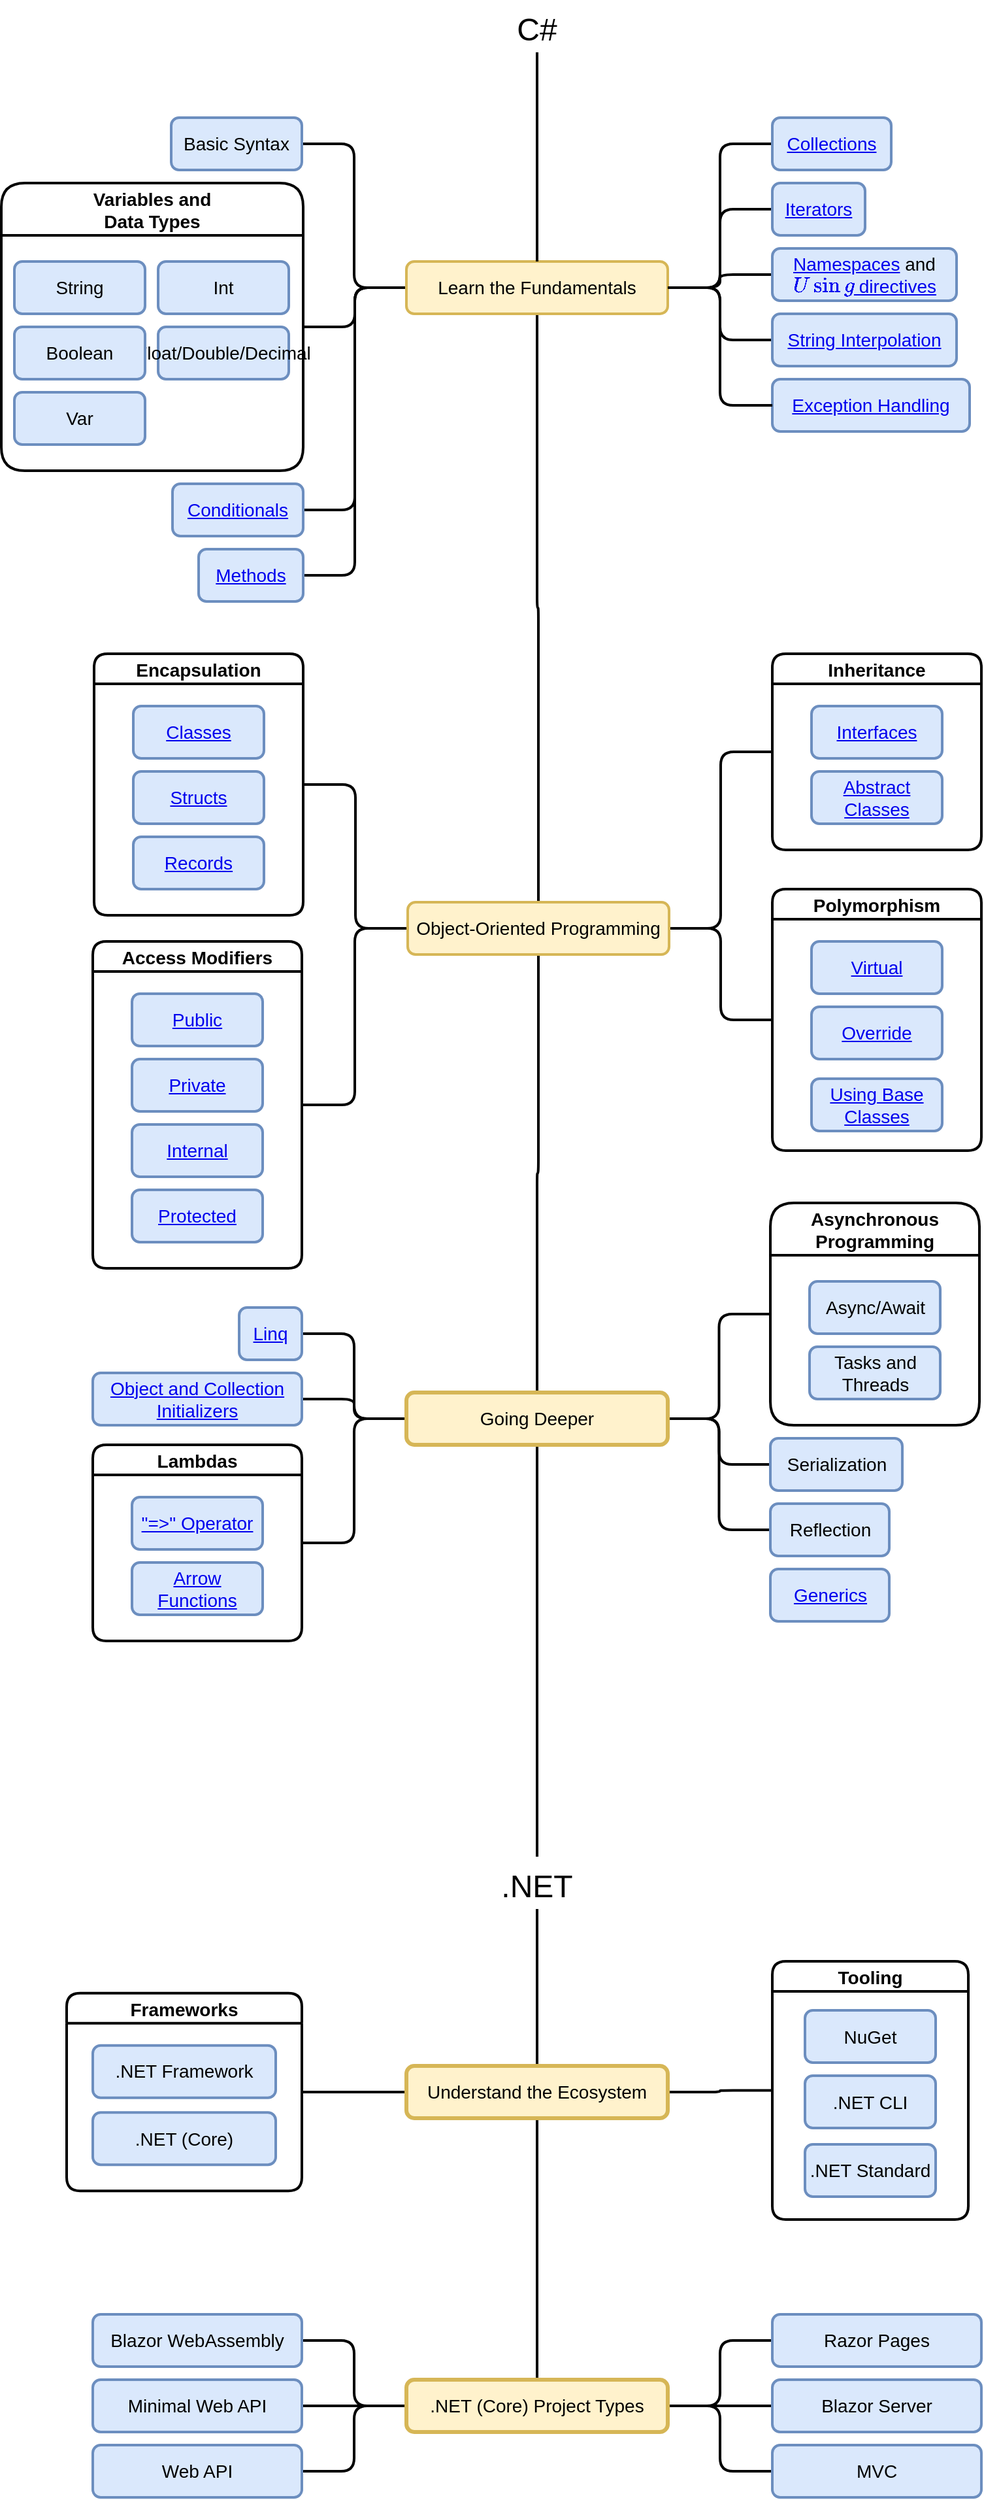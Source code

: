 <mxfile version="15.7.3" type="github">
  <diagram id="Bi8yQc8i4gSCwa7ISA3M" name="Page-1">
    <mxGraphModel dx="1038" dy="575" grid="1" gridSize="10" guides="1" tooltips="1" connect="1" arrows="0" fold="1" page="1" pageScale="1" pageWidth="850" pageHeight="1100" math="0" shadow="0">
      <root>
        <mxCell id="0" />
        <mxCell id="1" parent="0" />
        <mxCell id="HOgNb5vJPWKjZWPz9B7e-17" style="edgeStyle=orthogonalEdgeStyle;rounded=1;orthogonalLoop=1;jettySize=auto;html=1;exitX=0;exitY=0.5;exitDx=0;exitDy=0;entryX=1;entryY=0.5;entryDx=0;entryDy=0;fontSize=14;endArrow=none;endFill=0;strokeWidth=2;" parent="1" source="HOgNb5vJPWKjZWPz9B7e-1" target="HOgNb5vJPWKjZWPz9B7e-3" edge="1">
          <mxGeometry relative="1" as="geometry">
            <mxPoint x="311" y="150" as="sourcePoint" />
          </mxGeometry>
        </mxCell>
        <mxCell id="HOgNb5vJPWKjZWPz9B7e-18" style="edgeStyle=orthogonalEdgeStyle;rounded=1;orthogonalLoop=1;jettySize=auto;html=1;exitX=0;exitY=0.5;exitDx=0;exitDy=0;entryX=1;entryY=0.5;entryDx=0;entryDy=0;fontSize=14;endArrow=none;endFill=0;strokeWidth=2;" parent="1" source="HOgNb5vJPWKjZWPz9B7e-1" target="lwvj8f8YE6O9QnCj63W--13" edge="1">
          <mxGeometry relative="1" as="geometry">
            <mxPoint x="311" y="150" as="sourcePoint" />
            <mxPoint x="240" y="150" as="targetPoint" />
          </mxGeometry>
        </mxCell>
        <mxCell id="HOgNb5vJPWKjZWPz9B7e-20" style="edgeStyle=orthogonalEdgeStyle;rounded=1;orthogonalLoop=1;jettySize=auto;html=1;exitX=0;exitY=0.5;exitDx=0;exitDy=0;entryX=1;entryY=0.5;entryDx=0;entryDy=0;fontSize=14;endArrow=none;endFill=0;strokeWidth=2;" parent="1" source="HOgNb5vJPWKjZWPz9B7e-1" target="HOgNb5vJPWKjZWPz9B7e-5" edge="1">
          <mxGeometry relative="1" as="geometry">
            <mxPoint x="311" y="150" as="sourcePoint" />
          </mxGeometry>
        </mxCell>
        <mxCell id="HOgNb5vJPWKjZWPz9B7e-21" style="edgeStyle=orthogonalEdgeStyle;rounded=1;orthogonalLoop=1;jettySize=auto;html=1;exitX=0;exitY=0.5;exitDx=0;exitDy=0;entryX=1;entryY=0.5;entryDx=0;entryDy=0;fontSize=14;endArrow=none;endFill=0;strokeWidth=2;" parent="1" source="HOgNb5vJPWKjZWPz9B7e-1" target="HOgNb5vJPWKjZWPz9B7e-6" edge="1">
          <mxGeometry relative="1" as="geometry">
            <mxPoint x="311" y="150" as="sourcePoint" />
          </mxGeometry>
        </mxCell>
        <mxCell id="HOgNb5vJPWKjZWPz9B7e-22" style="edgeStyle=orthogonalEdgeStyle;rounded=1;orthogonalLoop=1;jettySize=auto;html=1;exitX=1;exitY=0.5;exitDx=0;exitDy=0;entryX=0;entryY=0.5;entryDx=0;entryDy=0;fontSize=14;endArrow=none;endFill=0;strokeWidth=2;" parent="1" source="HOgNb5vJPWKjZWPz9B7e-1" target="HOgNb5vJPWKjZWPz9B7e-8" edge="1">
          <mxGeometry relative="1" as="geometry" />
        </mxCell>
        <mxCell id="HOgNb5vJPWKjZWPz9B7e-24" style="edgeStyle=orthogonalEdgeStyle;rounded=1;orthogonalLoop=1;jettySize=auto;html=1;exitX=1;exitY=0.5;exitDx=0;exitDy=0;entryX=0;entryY=0.5;entryDx=0;entryDy=0;fontSize=14;endArrow=none;endFill=0;strokeWidth=2;" parent="1" source="HOgNb5vJPWKjZWPz9B7e-1" target="HOgNb5vJPWKjZWPz9B7e-7" edge="1">
          <mxGeometry relative="1" as="geometry" />
        </mxCell>
        <mxCell id="HOgNb5vJPWKjZWPz9B7e-25" style="edgeStyle=orthogonalEdgeStyle;rounded=1;orthogonalLoop=1;jettySize=auto;html=1;exitX=1;exitY=0.5;exitDx=0;exitDy=0;entryX=0;entryY=0.5;entryDx=0;entryDy=0;fontSize=14;endArrow=none;endFill=0;strokeWidth=2;" parent="1" source="HOgNb5vJPWKjZWPz9B7e-1" target="HOgNb5vJPWKjZWPz9B7e-10" edge="1">
          <mxGeometry relative="1" as="geometry" />
        </mxCell>
        <mxCell id="HOgNb5vJPWKjZWPz9B7e-28" style="edgeStyle=orthogonalEdgeStyle;rounded=1;orthogonalLoop=1;jettySize=auto;html=1;exitX=0.5;exitY=1;exitDx=0;exitDy=0;fontSize=14;endArrow=none;endFill=0;strokeWidth=2;" parent="1" source="HOgNb5vJPWKjZWPz9B7e-1" target="HOgNb5vJPWKjZWPz9B7e-27" edge="1">
          <mxGeometry relative="1" as="geometry" />
        </mxCell>
        <mxCell id="lwvj8f8YE6O9QnCj63W--19" style="edgeStyle=orthogonalEdgeStyle;rounded=1;orthogonalLoop=1;jettySize=auto;html=1;exitX=1;exitY=0.5;exitDx=0;exitDy=0;entryX=0;entryY=0.5;entryDx=0;entryDy=0;endArrow=none;endFill=0;strokeWidth=2;" edge="1" parent="1" source="HOgNb5vJPWKjZWPz9B7e-1" target="HOgNb5vJPWKjZWPz9B7e-9">
          <mxGeometry relative="1" as="geometry" />
        </mxCell>
        <mxCell id="HOgNb5vJPWKjZWPz9B7e-1" value="&lt;font style=&quot;font-size: 14px;&quot;&gt;Learn the Fundamentals&lt;/font&gt;" style="rounded=1;whiteSpace=wrap;html=1;fillColor=#fff2cc;strokeColor=#d6b656;strokeWidth=2;fontSize=14;" parent="1" vertex="1">
          <mxGeometry x="320" y="240" width="200" height="40" as="geometry" />
        </mxCell>
        <mxCell id="HOgNb5vJPWKjZWPz9B7e-19" style="edgeStyle=orthogonalEdgeStyle;rounded=1;orthogonalLoop=1;jettySize=auto;html=1;exitX=0.5;exitY=1;exitDx=0;exitDy=0;entryX=0.5;entryY=0;entryDx=0;entryDy=0;fontSize=14;endArrow=none;endFill=0;strokeWidth=2;" parent="1" source="HOgNb5vJPWKjZWPz9B7e-2" target="HOgNb5vJPWKjZWPz9B7e-1" edge="1">
          <mxGeometry relative="1" as="geometry" />
        </mxCell>
        <mxCell id="HOgNb5vJPWKjZWPz9B7e-2" value="&lt;div style=&quot;font-size: 24px;&quot;&gt;&lt;font style=&quot;font-size: 24px;&quot;&gt;C#&lt;/font&gt;&lt;/div&gt;" style="text;html=1;strokeColor=none;fillColor=none;align=center;verticalAlign=bottom;whiteSpace=wrap;rounded=0;fontSize=24;" parent="1" vertex="1">
          <mxGeometry x="390" y="40" width="60" height="40" as="geometry" />
        </mxCell>
        <mxCell id="HOgNb5vJPWKjZWPz9B7e-3" value="&lt;div style=&quot;font-size: 14px;&quot;&gt;Basic Syntax&lt;/div&gt;" style="rounded=1;whiteSpace=wrap;html=1;fillColor=#dae8fc;strokeColor=#6c8ebf;strokeWidth=2;fontSize=14;" parent="1" vertex="1">
          <mxGeometry x="140" y="130" width="100" height="40" as="geometry" />
        </mxCell>
        <mxCell id="HOgNb5vJPWKjZWPz9B7e-5" value="&lt;div style=&quot;font-size: 14px&quot;&gt;&lt;a href=&quot;https://docs.microsoft.com/en-us/dotnet/csharp/language-reference/statements/selection-statements&quot;&gt;Conditionals&lt;/a&gt;&lt;/div&gt;" style="rounded=1;whiteSpace=wrap;html=1;fillColor=#dae8fc;strokeColor=#6c8ebf;strokeWidth=2;fontSize=14;" parent="1" vertex="1">
          <mxGeometry x="141" y="410" width="100" height="40" as="geometry" />
        </mxCell>
        <mxCell id="HOgNb5vJPWKjZWPz9B7e-6" value="&lt;a href=&quot;https://docs.microsoft.com/en-us/dotnet/csharp/methods&quot;&gt;Methods&lt;/a&gt;" style="rounded=1;whiteSpace=wrap;html=1;fillColor=#dae8fc;strokeColor=#6c8ebf;strokeWidth=2;fontSize=14;" parent="1" vertex="1">
          <mxGeometry x="161" y="460" width="80" height="40" as="geometry" />
        </mxCell>
        <mxCell id="HOgNb5vJPWKjZWPz9B7e-7" value="&lt;a href=&quot;https://docs.microsoft.com/en-us/dotnet/csharp/fundamentals/types/namespaces&quot;&gt;Namespaces&lt;/a&gt; and &lt;a href=&quot;https://docs.microsoft.com/en-us/dotnet/csharp/language-reference/keywords/using-directive&quot;&gt;`Using` directives&lt;/a&gt;" style="rounded=1;whiteSpace=wrap;html=1;fillColor=#dae8fc;strokeColor=#6c8ebf;strokeWidth=2;fontSize=14;" parent="1" vertex="1">
          <mxGeometry x="600" y="230" width="141" height="40" as="geometry" />
        </mxCell>
        <mxCell id="HOgNb5vJPWKjZWPz9B7e-8" value="&lt;div style=&quot;font-size: 14px&quot;&gt;&lt;a href=&quot;https://docs.microsoft.com/en-us/dotnet/csharp/programming-guide/concepts/collections&quot;&gt;Collections&lt;/a&gt;&lt;/div&gt;" style="rounded=1;whiteSpace=wrap;html=1;fillColor=#dae8fc;strokeColor=#6c8ebf;strokeWidth=2;fontSize=14;" parent="1" vertex="1">
          <mxGeometry x="600" y="130" width="91" height="40" as="geometry" />
        </mxCell>
        <mxCell id="HOgNb5vJPWKjZWPz9B7e-9" value="&lt;div style=&quot;font-size: 14px&quot;&gt;&lt;a href=&quot;https://docs.microsoft.com/en-us/dotnet/csharp/programming-guide/concepts/iterators&quot;&gt;Iterators&lt;/a&gt;&lt;/div&gt;" style="rounded=1;whiteSpace=wrap;html=1;fillColor=#dae8fc;strokeColor=#6c8ebf;strokeWidth=2;fontSize=14;" parent="1" vertex="1">
          <mxGeometry x="600" y="180" width="71" height="40" as="geometry" />
        </mxCell>
        <mxCell id="HOgNb5vJPWKjZWPz9B7e-10" value="&lt;div style=&quot;font-size: 14px&quot;&gt;&lt;a href=&quot;https://docs.microsoft.com/en-us/dotnet/csharp/language-reference/tokens/interpolated&quot;&gt;String Interpolation&lt;br style=&quot;font-size: 14px&quot;&gt;&lt;/a&gt;&lt;/div&gt;" style="rounded=1;whiteSpace=wrap;html=1;fillColor=#dae8fc;strokeColor=#6c8ebf;strokeWidth=2;fontSize=14;" parent="1" vertex="1">
          <mxGeometry x="600" y="280" width="141" height="40" as="geometry" />
        </mxCell>
        <mxCell id="HOgNb5vJPWKjZWPz9B7e-11" value="&lt;div style=&quot;font-size: 14px&quot;&gt;&lt;a href=&quot;https://docs.microsoft.com/en-us/dotnet/csharp/fundamentals/exceptions/exception-handling&quot;&gt;Exception Handling&lt;/a&gt;&lt;br style=&quot;font-size: 14px&quot;&gt;&lt;/div&gt;" style="rounded=1;whiteSpace=wrap;html=1;fillColor=#dae8fc;strokeColor=#6c8ebf;strokeWidth=2;fontSize=14;" parent="1" vertex="1">
          <mxGeometry x="600" y="330" width="151" height="40" as="geometry" />
        </mxCell>
        <mxCell id="HOgNb5vJPWKjZWPz9B7e-26" style="edgeStyle=orthogonalEdgeStyle;rounded=1;orthogonalLoop=1;jettySize=auto;html=1;exitX=1;exitY=0.5;exitDx=0;exitDy=0;entryX=0;entryY=0.5;entryDx=0;entryDy=0;fontSize=14;endArrow=none;endFill=0;strokeWidth=2;" parent="1" source="HOgNb5vJPWKjZWPz9B7e-1" target="HOgNb5vJPWKjZWPz9B7e-11" edge="1">
          <mxGeometry relative="1" as="geometry">
            <mxPoint x="530" y="160" as="sourcePoint" />
            <mxPoint x="609" y="260" as="targetPoint" />
          </mxGeometry>
        </mxCell>
        <mxCell id="HOgNb5vJPWKjZWPz9B7e-46" style="edgeStyle=orthogonalEdgeStyle;rounded=1;orthogonalLoop=1;jettySize=auto;html=1;exitX=0;exitY=0.5;exitDx=0;exitDy=0;fontSize=14;endArrow=none;endFill=0;strokeWidth=2;" parent="1" source="HOgNb5vJPWKjZWPz9B7e-27" target="HOgNb5vJPWKjZWPz9B7e-31" edge="1">
          <mxGeometry relative="1" as="geometry" />
        </mxCell>
        <mxCell id="HOgNb5vJPWKjZWPz9B7e-49" style="edgeStyle=orthogonalEdgeStyle;rounded=1;orthogonalLoop=1;jettySize=auto;html=1;exitX=1;exitY=0.5;exitDx=0;exitDy=0;entryX=0;entryY=0.5;entryDx=0;entryDy=0;fontSize=14;endArrow=none;endFill=0;strokeWidth=2;" parent="1" source="HOgNb5vJPWKjZWPz9B7e-27" target="HOgNb5vJPWKjZWPz9B7e-41" edge="1">
          <mxGeometry relative="1" as="geometry" />
        </mxCell>
        <mxCell id="HOgNb5vJPWKjZWPz9B7e-50" style="edgeStyle=orthogonalEdgeStyle;rounded=1;orthogonalLoop=1;jettySize=auto;html=1;exitX=1;exitY=0.5;exitDx=0;exitDy=0;entryX=0;entryY=0.5;entryDx=0;entryDy=0;fontSize=14;endArrow=none;endFill=0;strokeWidth=2;" parent="1" source="HOgNb5vJPWKjZWPz9B7e-27" target="HOgNb5vJPWKjZWPz9B7e-36" edge="1">
          <mxGeometry relative="1" as="geometry" />
        </mxCell>
        <mxCell id="TVtdVuU6rrKW41aySdb2-4" style="edgeStyle=orthogonalEdgeStyle;rounded=1;orthogonalLoop=1;jettySize=auto;html=1;exitX=0.5;exitY=1;exitDx=0;exitDy=0;fontSize=24;endArrow=none;endFill=0;strokeWidth=2;" parent="1" source="HOgNb5vJPWKjZWPz9B7e-27" target="TVtdVuU6rrKW41aySdb2-2" edge="1">
          <mxGeometry relative="1" as="geometry" />
        </mxCell>
        <mxCell id="lwvj8f8YE6O9QnCj63W--8" style="edgeStyle=orthogonalEdgeStyle;rounded=1;orthogonalLoop=1;jettySize=auto;html=1;exitX=0;exitY=0.5;exitDx=0;exitDy=0;endArrow=none;endFill=0;strokeWidth=2;" edge="1" parent="1" source="HOgNb5vJPWKjZWPz9B7e-27" target="lwvj8f8YE6O9QnCj63W--2">
          <mxGeometry relative="1" as="geometry" />
        </mxCell>
        <mxCell id="HOgNb5vJPWKjZWPz9B7e-27" value="&lt;div style=&quot;font-size: 14px&quot;&gt;&lt;font style=&quot;font-size: 14px&quot;&gt;Object-Oriented Programming&lt;/font&gt;&lt;/div&gt;" style="rounded=1;whiteSpace=wrap;html=1;fillColor=#fff2cc;strokeColor=#d6b656;strokeWidth=2;" parent="1" vertex="1">
          <mxGeometry x="321" y="730" width="200" height="40" as="geometry" />
        </mxCell>
        <UserObject label="Encapsulation" link="https://docs.microsoft.com/en-us/dotnet/csharp/fundamentals/object-oriented/" id="HOgNb5vJPWKjZWPz9B7e-31">
          <mxCell style="swimlane;rounded=1;fontSize=14;strokeWidth=2;" parent="1" vertex="1">
            <mxGeometry x="81" y="540" width="160" height="200" as="geometry" />
          </mxCell>
        </UserObject>
        <mxCell id="HOgNb5vJPWKjZWPz9B7e-30" value="&lt;a href=&quot;https://docs.microsoft.com/en-us/dotnet/csharp/fundamentals/types/classes&quot;&gt;Classes&lt;/a&gt;" style="rounded=1;whiteSpace=wrap;html=1;fillColor=#dae8fc;strokeColor=#6c8ebf;strokeWidth=2;fontSize=14;" parent="HOgNb5vJPWKjZWPz9B7e-31" vertex="1">
          <mxGeometry x="30" y="40" width="100" height="40" as="geometry" />
        </mxCell>
        <mxCell id="HOgNb5vJPWKjZWPz9B7e-34" value="&lt;a href=&quot;https://docs.microsoft.com/en-us/dotnet/csharp/language-reference/builtin-types/struct&quot;&gt;Structs&lt;/a&gt;" style="rounded=1;whiteSpace=wrap;html=1;fillColor=#dae8fc;strokeColor=#6c8ebf;strokeWidth=2;fontSize=14;" parent="HOgNb5vJPWKjZWPz9B7e-31" vertex="1">
          <mxGeometry x="30" y="90" width="100" height="40" as="geometry" />
        </mxCell>
        <mxCell id="HOgNb5vJPWKjZWPz9B7e-35" value="&lt;a href=&quot;https://docs.microsoft.com/en-us/dotnet/csharp/fundamentals/types/records&quot;&gt;Records&lt;/a&gt;" style="rounded=1;whiteSpace=wrap;html=1;fillColor=#dae8fc;strokeColor=#6c8ebf;strokeWidth=2;fontSize=14;" parent="HOgNb5vJPWKjZWPz9B7e-31" vertex="1">
          <mxGeometry x="30" y="140" width="100" height="40" as="geometry" />
        </mxCell>
        <mxCell id="HOgNb5vJPWKjZWPz9B7e-36" value="Inheritance" style="swimlane;rounded=1;fontSize=14;strokeWidth=2;" parent="1" vertex="1">
          <mxGeometry x="600" y="540" width="160" height="150" as="geometry" />
        </mxCell>
        <mxCell id="HOgNb5vJPWKjZWPz9B7e-37" value="&lt;a href=&quot;https://docs.microsoft.com/en-us/dotnet/csharp/fundamentals/types/interfaces&quot;&gt;Interfaces&lt;/a&gt;" style="rounded=1;whiteSpace=wrap;html=1;fillColor=#dae8fc;strokeColor=#6c8ebf;strokeWidth=2;fontSize=14;" parent="HOgNb5vJPWKjZWPz9B7e-36" vertex="1">
          <mxGeometry x="30" y="40" width="100" height="40" as="geometry" />
        </mxCell>
        <mxCell id="HOgNb5vJPWKjZWPz9B7e-38" value="&lt;a href=&quot;https://docs.microsoft.com/en-us/dotnet/csharp/language-reference/keywords/abstract&quot;&gt;Abstract Classes&lt;/a&gt;" style="rounded=1;whiteSpace=wrap;html=1;fillColor=#dae8fc;strokeColor=#6c8ebf;strokeWidth=2;fontSize=14;" parent="HOgNb5vJPWKjZWPz9B7e-36" vertex="1">
          <mxGeometry x="30" y="90" width="100" height="40" as="geometry" />
        </mxCell>
        <mxCell id="HOgNb5vJPWKjZWPz9B7e-41" value="Polymorphism" style="swimlane;rounded=1;fontSize=14;strokeWidth=2;" parent="1" vertex="1">
          <mxGeometry x="600" y="720" width="160" height="200" as="geometry" />
        </mxCell>
        <mxCell id="HOgNb5vJPWKjZWPz9B7e-43" value="&lt;a href=&quot;https://docs.microsoft.com/en-us/dotnet/csharp/language-reference/keywords/virtual&quot;&gt;Virtual&lt;/a&gt;" style="rounded=1;whiteSpace=wrap;html=1;fillColor=#dae8fc;strokeColor=#6c8ebf;strokeWidth=2;fontSize=14;" parent="HOgNb5vJPWKjZWPz9B7e-41" vertex="1">
          <mxGeometry x="30" y="40" width="100" height="40" as="geometry" />
        </mxCell>
        <mxCell id="HOgNb5vJPWKjZWPz9B7e-44" value="&lt;a href=&quot;https://docs.microsoft.com/en-us/dotnet/csharp/language-reference/keywords/override&quot;&gt;Override&lt;/a&gt;" style="rounded=1;whiteSpace=wrap;html=1;fillColor=#dae8fc;strokeColor=#6c8ebf;strokeWidth=2;fontSize=14;" parent="HOgNb5vJPWKjZWPz9B7e-41" vertex="1">
          <mxGeometry x="30" y="90" width="100" height="40" as="geometry" />
        </mxCell>
        <mxCell id="HOgNb5vJPWKjZWPz9B7e-42" value="&lt;a href=&quot;https://docs.microsoft.com/en-us/dotnet/csharp/language-reference/keywords/base&quot;&gt;Using Base Classes&lt;/a&gt;" style="rounded=1;whiteSpace=wrap;html=1;fillColor=#dae8fc;strokeColor=#6c8ebf;strokeWidth=2;fontSize=14;" parent="HOgNb5vJPWKjZWPz9B7e-41" vertex="1">
          <mxGeometry x="30" y="145" width="100" height="40" as="geometry" />
        </mxCell>
        <mxCell id="TVtdVuU6rrKW41aySdb2-6" style="edgeStyle=orthogonalEdgeStyle;rounded=1;orthogonalLoop=1;jettySize=auto;html=1;exitX=0;exitY=0.5;exitDx=0;exitDy=0;fontSize=24;endArrow=none;endFill=0;strokeWidth=2;" parent="1" source="TVtdVuU6rrKW41aySdb2-2" target="TVtdVuU6rrKW41aySdb2-3" edge="1">
          <mxGeometry relative="1" as="geometry">
            <Array as="points">
              <mxPoint x="280" y="1125" />
              <mxPoint x="280" y="1060" />
            </Array>
          </mxGeometry>
        </mxCell>
        <mxCell id="TVtdVuU6rrKW41aySdb2-7" style="edgeStyle=orthogonalEdgeStyle;rounded=1;orthogonalLoop=1;jettySize=auto;html=1;exitX=0;exitY=0.5;exitDx=0;exitDy=0;entryX=1;entryY=0.5;entryDx=0;entryDy=0;fontSize=24;endArrow=none;endFill=0;strokeWidth=2;" parent="1" source="TVtdVuU6rrKW41aySdb2-2" target="TVtdVuU6rrKW41aySdb2-5" edge="1">
          <mxGeometry relative="1" as="geometry" />
        </mxCell>
        <mxCell id="TVtdVuU6rrKW41aySdb2-20" style="edgeStyle=orthogonalEdgeStyle;rounded=1;orthogonalLoop=1;jettySize=auto;html=1;exitX=0;exitY=0.5;exitDx=0;exitDy=0;entryX=1;entryY=0.5;entryDx=0;entryDy=0;fontSize=24;endArrow=none;endFill=0;strokeWidth=2;" parent="1" source="TVtdVuU6rrKW41aySdb2-2" target="TVtdVuU6rrKW41aySdb2-12" edge="1">
          <mxGeometry relative="1" as="geometry" />
        </mxCell>
        <mxCell id="TVtdVuU6rrKW41aySdb2-23" style="edgeStyle=orthogonalEdgeStyle;rounded=1;orthogonalLoop=1;jettySize=auto;html=1;exitX=1;exitY=0.5;exitDx=0;exitDy=0;entryX=0;entryY=0.5;entryDx=0;entryDy=0;fontSize=24;endArrow=none;endFill=0;strokeWidth=2;" parent="1" source="TVtdVuU6rrKW41aySdb2-2" target="TVtdVuU6rrKW41aySdb2-21" edge="1">
          <mxGeometry relative="1" as="geometry" />
        </mxCell>
        <mxCell id="TVtdVuU6rrKW41aySdb2-24" style="edgeStyle=orthogonalEdgeStyle;rounded=1;orthogonalLoop=1;jettySize=auto;html=1;exitX=1;exitY=0.5;exitDx=0;exitDy=0;entryX=0;entryY=0.5;entryDx=0;entryDy=0;fontSize=24;endArrow=none;endFill=0;strokeWidth=2;" parent="1" source="TVtdVuU6rrKW41aySdb2-2" target="TVtdVuU6rrKW41aySdb2-22" edge="1">
          <mxGeometry relative="1" as="geometry" />
        </mxCell>
        <mxCell id="TVtdVuU6rrKW41aySdb2-38" style="edgeStyle=orthogonalEdgeStyle;rounded=1;orthogonalLoop=1;jettySize=auto;html=1;exitX=0.5;exitY=1;exitDx=0;exitDy=0;entryX=0.5;entryY=0;entryDx=0;entryDy=0;fontSize=14;endArrow=none;endFill=0;strokeWidth=2;" parent="1" source="TVtdVuU6rrKW41aySdb2-2" target="TVtdVuU6rrKW41aySdb2-37" edge="1">
          <mxGeometry relative="1" as="geometry">
            <mxPoint x="421.5" y="1300.0" as="targetPoint" />
          </mxGeometry>
        </mxCell>
        <mxCell id="TVtdVuU6rrKW41aySdb2-39" style="edgeStyle=orthogonalEdgeStyle;rounded=1;orthogonalLoop=1;jettySize=auto;html=1;exitX=1;exitY=0.5;exitDx=0;exitDy=0;fontSize=14;endArrow=none;endFill=0;strokeWidth=2;entryX=0;entryY=0.5;entryDx=0;entryDy=0;" parent="1" source="TVtdVuU6rrKW41aySdb2-2" target="TVtdVuU6rrKW41aySdb2-16" edge="1">
          <mxGeometry relative="1" as="geometry" />
        </mxCell>
        <mxCell id="TVtdVuU6rrKW41aySdb2-2" value="&lt;font style=&quot;font-size: 14px&quot;&gt;Going Deeper&lt;/font&gt;" style="rounded=1;whiteSpace=wrap;html=1;fillColor=#fff2cc;strokeColor=#d6b656;strokeWidth=3;" parent="1" vertex="1">
          <mxGeometry x="320" y="1105" width="200" height="40" as="geometry" />
        </mxCell>
        <mxCell id="TVtdVuU6rrKW41aySdb2-3" value="&lt;a href=&quot;https://docs.microsoft.com/en-us/dotnet/csharp/linq/&quot;&gt;Linq&lt;/a&gt;" style="rounded=1;whiteSpace=wrap;html=1;fillColor=#dae8fc;strokeColor=#6c8ebf;strokeWidth=2;fontSize=14;" parent="1" vertex="1">
          <mxGeometry x="192" y="1040" width="48" height="40" as="geometry" />
        </mxCell>
        <mxCell id="TVtdVuU6rrKW41aySdb2-5" value="&lt;a href=&quot;https://docs.microsoft.com/en-us/dotnet/csharp/programming-guide/classes-and-structs/object-and-collection-initializers&quot;&gt;Object and Collection Initializers&lt;/a&gt;" style="rounded=1;whiteSpace=wrap;html=1;fillColor=#dae8fc;strokeColor=#6c8ebf;strokeWidth=2;fontSize=14;" parent="1" vertex="1">
          <mxGeometry x="80" y="1090" width="160" height="40" as="geometry" />
        </mxCell>
        <mxCell id="TVtdVuU6rrKW41aySdb2-12" value="Lambdas" style="swimlane;rounded=1;fontSize=14;strokeWidth=2;" parent="1" vertex="1">
          <mxGeometry x="80" y="1145" width="160" height="150" as="geometry" />
        </mxCell>
        <mxCell id="TVtdVuU6rrKW41aySdb2-13" value="&lt;a href=&quot;https://docs.microsoft.com/en-us/dotnet/csharp/language-reference/operators/lambda-expressions&quot;&gt;Arrow Functions&lt;/a&gt;" style="rounded=1;whiteSpace=wrap;html=1;fillColor=#dae8fc;strokeColor=#6c8ebf;strokeWidth=2;fontSize=14;" parent="TVtdVuU6rrKW41aySdb2-12" vertex="1">
          <mxGeometry x="30" y="90" width="100" height="40" as="geometry" />
        </mxCell>
        <mxCell id="TVtdVuU6rrKW41aySdb2-14" value="&lt;a href=&quot;https://docs.microsoft.com/en-us/dotnet/csharp/language-reference/operators/lambda-operator&quot;&gt;&quot;=&amp;gt;&quot; Operator&lt;/a&gt;" style="rounded=1;whiteSpace=wrap;html=1;fillColor=#dae8fc;strokeColor=#6c8ebf;strokeWidth=2;fontSize=14;" parent="TVtdVuU6rrKW41aySdb2-12" vertex="1">
          <mxGeometry x="30" y="40" width="100" height="40" as="geometry" />
        </mxCell>
        <UserObject label="Asynchronous &#xa;Programming" link="https://docs.microsoft.com/en-us/dotnet/csharp/programming-guide/concepts/async/" id="TVtdVuU6rrKW41aySdb2-16">
          <mxCell style="swimlane;rounded=1;fontSize=14;strokeWidth=2;startSize=40;" parent="1" vertex="1">
            <mxGeometry x="598.5" y="960" width="160" height="170" as="geometry" />
          </mxCell>
        </UserObject>
        <mxCell id="TVtdVuU6rrKW41aySdb2-17" value="Tasks and Threads" style="rounded=1;whiteSpace=wrap;html=1;fillColor=#dae8fc;strokeColor=#6c8ebf;strokeWidth=2;fontSize=14;" parent="TVtdVuU6rrKW41aySdb2-16" vertex="1">
          <mxGeometry x="30" y="110" width="100" height="40" as="geometry" />
        </mxCell>
        <mxCell id="TVtdVuU6rrKW41aySdb2-18" value="Async/Await" style="rounded=1;whiteSpace=wrap;html=1;fillColor=#dae8fc;strokeColor=#6c8ebf;strokeWidth=2;fontSize=14;" parent="TVtdVuU6rrKW41aySdb2-16" vertex="1">
          <mxGeometry x="30" y="60" width="100" height="40" as="geometry" />
        </mxCell>
        <mxCell id="TVtdVuU6rrKW41aySdb2-21" value="Serialization" style="rounded=1;whiteSpace=wrap;html=1;fillColor=#dae8fc;strokeColor=#6c8ebf;strokeWidth=2;fontSize=14;" parent="1" vertex="1">
          <mxGeometry x="598.5" y="1140" width="101" height="40" as="geometry" />
        </mxCell>
        <mxCell id="TVtdVuU6rrKW41aySdb2-22" value="Reflection" style="rounded=1;whiteSpace=wrap;html=1;fillColor=#dae8fc;strokeColor=#6c8ebf;strokeWidth=2;fontSize=14;" parent="1" vertex="1">
          <mxGeometry x="598.5" y="1190" width="91" height="40" as="geometry" />
        </mxCell>
        <mxCell id="TVtdVuU6rrKW41aySdb2-42" style="edgeStyle=orthogonalEdgeStyle;rounded=1;orthogonalLoop=1;jettySize=auto;html=1;exitX=0.5;exitY=1;exitDx=0;exitDy=0;entryX=0.5;entryY=0;entryDx=0;entryDy=0;fontSize=14;endArrow=none;endFill=0;strokeWidth=2;" parent="1" source="TVtdVuU6rrKW41aySdb2-37" target="TVtdVuU6rrKW41aySdb2-41" edge="1">
          <mxGeometry relative="1" as="geometry" />
        </mxCell>
        <mxCell id="TVtdVuU6rrKW41aySdb2-37" value="&lt;div&gt;.NET&lt;/div&gt;" style="text;html=1;strokeColor=none;fillColor=none;align=center;verticalAlign=bottom;whiteSpace=wrap;rounded=0;fontSize=24;" parent="1" vertex="1">
          <mxGeometry x="390" y="1460" width="60" height="40" as="geometry" />
        </mxCell>
        <mxCell id="TVtdVuU6rrKW41aySdb2-52" style="edgeStyle=orthogonalEdgeStyle;rounded=1;orthogonalLoop=1;jettySize=auto;html=1;exitX=0;exitY=0.5;exitDx=0;exitDy=0;entryX=1;entryY=0.5;entryDx=0;entryDy=0;fontSize=14;endArrow=none;endFill=0;strokeWidth=2;" parent="1" source="TVtdVuU6rrKW41aySdb2-41" target="TVtdVuU6rrKW41aySdb2-49" edge="1">
          <mxGeometry relative="1" as="geometry" />
        </mxCell>
        <mxCell id="TVtdVuU6rrKW41aySdb2-62" style="edgeStyle=orthogonalEdgeStyle;rounded=1;orthogonalLoop=1;jettySize=auto;html=1;exitX=1;exitY=0.5;exitDx=0;exitDy=0;fontSize=14;endArrow=none;endFill=0;strokeWidth=2;" parent="1" source="TVtdVuU6rrKW41aySdb2-41" target="TVtdVuU6rrKW41aySdb2-59" edge="1">
          <mxGeometry relative="1" as="geometry" />
        </mxCell>
        <mxCell id="TVtdVuU6rrKW41aySdb2-63" style="edgeStyle=orthogonalEdgeStyle;rounded=1;orthogonalLoop=1;jettySize=auto;html=1;exitX=0.5;exitY=1;exitDx=0;exitDy=0;fontSize=14;endArrow=none;endFill=0;strokeWidth=2;" parent="1" source="TVtdVuU6rrKW41aySdb2-41" target="TVtdVuU6rrKW41aySdb2-64" edge="1">
          <mxGeometry relative="1" as="geometry">
            <mxPoint x="420" y="1860" as="targetPoint" />
          </mxGeometry>
        </mxCell>
        <mxCell id="TVtdVuU6rrKW41aySdb2-41" value="Understand the Ecosystem" style="rounded=1;whiteSpace=wrap;html=1;fillColor=#fff2cc;strokeColor=#d6b656;strokeWidth=3;fontSize=14;" parent="1" vertex="1">
          <mxGeometry x="320" y="1620" width="200" height="40" as="geometry" />
        </mxCell>
        <mxCell id="TVtdVuU6rrKW41aySdb2-49" value="Frameworks" style="swimlane;rounded=1;fontSize=14;strokeWidth=2;" parent="1" vertex="1">
          <mxGeometry x="60" y="1564.38" width="180" height="151.25" as="geometry" />
        </mxCell>
        <mxCell id="TVtdVuU6rrKW41aySdb2-40" value=".NET Framework" style="rounded=1;whiteSpace=wrap;html=1;fillColor=#dae8fc;strokeColor=#6c8ebf;strokeWidth=2;fontSize=14;" parent="TVtdVuU6rrKW41aySdb2-49" vertex="1">
          <mxGeometry x="20" y="40" width="140" height="40" as="geometry" />
        </mxCell>
        <mxCell id="TVtdVuU6rrKW41aySdb2-44" value=".NET (Core)" style="rounded=1;whiteSpace=wrap;html=1;fillColor=#dae8fc;strokeColor=#6c8ebf;strokeWidth=2;fontSize=14;" parent="TVtdVuU6rrKW41aySdb2-49" vertex="1">
          <mxGeometry x="20" y="91.25" width="140" height="40" as="geometry" />
        </mxCell>
        <mxCell id="TVtdVuU6rrKW41aySdb2-59" value="Tooling" style="swimlane;rounded=1;fontSize=14;strokeWidth=2;" parent="1" vertex="1">
          <mxGeometry x="600" y="1540" width="150" height="197.5" as="geometry" />
        </mxCell>
        <mxCell id="TVtdVuU6rrKW41aySdb2-60" value="NuGet" style="rounded=1;whiteSpace=wrap;html=1;fillColor=#dae8fc;strokeColor=#6c8ebf;strokeWidth=2;fontSize=14;" parent="TVtdVuU6rrKW41aySdb2-59" vertex="1">
          <mxGeometry x="25" y="37.5" width="100" height="40" as="geometry" />
        </mxCell>
        <mxCell id="TVtdVuU6rrKW41aySdb2-61" value=".NET CLI" style="rounded=1;whiteSpace=wrap;html=1;fillColor=#dae8fc;strokeColor=#6c8ebf;strokeWidth=2;fontSize=14;" parent="TVtdVuU6rrKW41aySdb2-59" vertex="1">
          <mxGeometry x="25" y="87.5" width="100" height="40" as="geometry" />
        </mxCell>
        <mxCell id="TVtdVuU6rrKW41aySdb2-43" value=".NET Standard" style="rounded=1;whiteSpace=wrap;html=1;fillColor=#dae8fc;strokeColor=#6c8ebf;strokeWidth=2;fontSize=14;" parent="TVtdVuU6rrKW41aySdb2-59" vertex="1">
          <mxGeometry x="25" y="140" width="100" height="40" as="geometry" />
        </mxCell>
        <mxCell id="TVtdVuU6rrKW41aySdb2-74" style="edgeStyle=orthogonalEdgeStyle;rounded=1;orthogonalLoop=1;jettySize=auto;html=1;exitX=0;exitY=0.5;exitDx=0;exitDy=0;entryX=1;entryY=0.5;entryDx=0;entryDy=0;fontSize=14;endArrow=none;endFill=0;strokeWidth=2;" parent="1" source="TVtdVuU6rrKW41aySdb2-64" target="TVtdVuU6rrKW41aySdb2-65" edge="1">
          <mxGeometry relative="1" as="geometry" />
        </mxCell>
        <mxCell id="TVtdVuU6rrKW41aySdb2-75" style="edgeStyle=orthogonalEdgeStyle;rounded=1;orthogonalLoop=1;jettySize=auto;html=1;exitX=0;exitY=0.5;exitDx=0;exitDy=0;fontSize=14;endArrow=none;endFill=0;strokeWidth=2;" parent="1" source="TVtdVuU6rrKW41aySdb2-64" target="TVtdVuU6rrKW41aySdb2-69" edge="1">
          <mxGeometry relative="1" as="geometry" />
        </mxCell>
        <mxCell id="TVtdVuU6rrKW41aySdb2-76" style="edgeStyle=orthogonalEdgeStyle;rounded=1;orthogonalLoop=1;jettySize=auto;html=1;exitX=0;exitY=0.5;exitDx=0;exitDy=0;entryX=1;entryY=0.5;entryDx=0;entryDy=0;fontSize=14;endArrow=none;endFill=0;strokeWidth=2;" parent="1" source="TVtdVuU6rrKW41aySdb2-64" target="TVtdVuU6rrKW41aySdb2-70" edge="1">
          <mxGeometry relative="1" as="geometry" />
        </mxCell>
        <mxCell id="TVtdVuU6rrKW41aySdb2-77" style="edgeStyle=orthogonalEdgeStyle;rounded=1;orthogonalLoop=1;jettySize=auto;html=1;exitX=1;exitY=0.5;exitDx=0;exitDy=0;entryX=0;entryY=0.5;entryDx=0;entryDy=0;fontSize=14;endArrow=none;endFill=0;strokeWidth=2;" parent="1" source="TVtdVuU6rrKW41aySdb2-64" target="TVtdVuU6rrKW41aySdb2-71" edge="1">
          <mxGeometry relative="1" as="geometry" />
        </mxCell>
        <mxCell id="TVtdVuU6rrKW41aySdb2-78" style="edgeStyle=orthogonalEdgeStyle;rounded=1;orthogonalLoop=1;jettySize=auto;html=1;exitX=1;exitY=0.5;exitDx=0;exitDy=0;entryX=0;entryY=0.5;entryDx=0;entryDy=0;fontSize=14;endArrow=none;endFill=0;strokeWidth=2;" parent="1" source="TVtdVuU6rrKW41aySdb2-64" target="TVtdVuU6rrKW41aySdb2-72" edge="1">
          <mxGeometry relative="1" as="geometry" />
        </mxCell>
        <mxCell id="TVtdVuU6rrKW41aySdb2-79" style="edgeStyle=orthogonalEdgeStyle;rounded=1;orthogonalLoop=1;jettySize=auto;html=1;exitX=1;exitY=0.5;exitDx=0;exitDy=0;entryX=0;entryY=0.5;entryDx=0;entryDy=0;fontSize=14;endArrow=none;endFill=0;strokeWidth=2;" parent="1" source="TVtdVuU6rrKW41aySdb2-64" target="TVtdVuU6rrKW41aySdb2-73" edge="1">
          <mxGeometry relative="1" as="geometry" />
        </mxCell>
        <mxCell id="TVtdVuU6rrKW41aySdb2-64" value=".NET (Core) Project Types" style="rounded=1;whiteSpace=wrap;html=1;fillColor=#fff2cc;strokeColor=#d6b656;strokeWidth=3;fontSize=14;" parent="1" vertex="1">
          <mxGeometry x="320" y="1860" width="200" height="40" as="geometry" />
        </mxCell>
        <mxCell id="TVtdVuU6rrKW41aySdb2-65" value="Blazor WebAssembly" style="rounded=1;whiteSpace=wrap;html=1;fillColor=#dae8fc;strokeColor=#6c8ebf;strokeWidth=2;fontSize=14;" parent="1" vertex="1">
          <mxGeometry x="80" y="1810" width="160" height="40" as="geometry" />
        </mxCell>
        <mxCell id="TVtdVuU6rrKW41aySdb2-69" value="Minimal Web API" style="rounded=1;whiteSpace=wrap;html=1;fillColor=#dae8fc;strokeColor=#6c8ebf;strokeWidth=2;fontSize=14;verticalAlign=middle;" parent="1" vertex="1">
          <mxGeometry x="80" y="1860" width="160" height="40" as="geometry" />
        </mxCell>
        <mxCell id="TVtdVuU6rrKW41aySdb2-70" value="Web API" style="rounded=1;whiteSpace=wrap;html=1;fillColor=#dae8fc;strokeColor=#6c8ebf;strokeWidth=2;fontSize=14;verticalAlign=middle;" parent="1" vertex="1">
          <mxGeometry x="80" y="1910" width="160" height="40" as="geometry" />
        </mxCell>
        <mxCell id="TVtdVuU6rrKW41aySdb2-71" value="Razor Pages" style="rounded=1;whiteSpace=wrap;html=1;fillColor=#dae8fc;strokeColor=#6c8ebf;strokeWidth=2;fontSize=14;verticalAlign=middle;" parent="1" vertex="1">
          <mxGeometry x="600" y="1810" width="160" height="40" as="geometry" />
        </mxCell>
        <mxCell id="TVtdVuU6rrKW41aySdb2-72" value="Blazor Server" style="rounded=1;whiteSpace=wrap;html=1;fillColor=#dae8fc;strokeColor=#6c8ebf;strokeWidth=2;fontSize=14;verticalAlign=middle;" parent="1" vertex="1">
          <mxGeometry x="600" y="1860" width="160" height="40" as="geometry" />
        </mxCell>
        <mxCell id="TVtdVuU6rrKW41aySdb2-73" value="MVC" style="rounded=1;whiteSpace=wrap;html=1;fillColor=#dae8fc;strokeColor=#6c8ebf;strokeWidth=2;fontSize=14;verticalAlign=middle;" parent="1" vertex="1">
          <mxGeometry x="600" y="1910" width="160" height="40" as="geometry" />
        </mxCell>
        <mxCell id="quayTeWEfiAioYH7ORwF-3" value="&lt;a href=&quot;https://docs.microsoft.com/en-us/dotnet/csharp/fundamentals/types/generics&quot;&gt;Generics&lt;/a&gt;" style="rounded=1;whiteSpace=wrap;html=1;fillColor=#dae8fc;strokeColor=#6c8ebf;strokeWidth=2;fontSize=14;" parent="1" vertex="1">
          <mxGeometry x="598.5" y="1240" width="91" height="40" as="geometry" />
        </mxCell>
        <UserObject label="Access Modifiers" link="https://docs.microsoft.com/en-us/dotnet/csharp/programming-guide/classes-and-structs/access-modifiers" id="lwvj8f8YE6O9QnCj63W--2">
          <mxCell style="swimlane;rounded=1;fontSize=14;strokeWidth=2;" vertex="1" parent="1">
            <mxGeometry x="80" y="760" width="160" height="250" as="geometry" />
          </mxCell>
        </UserObject>
        <mxCell id="lwvj8f8YE6O9QnCj63W--3" value="&lt;a href=&quot;https://docs.microsoft.com/en-us/dotnet/csharp/language-reference/keywords/public&quot;&gt;Public&lt;/a&gt;" style="rounded=1;whiteSpace=wrap;html=1;fillColor=#dae8fc;strokeColor=#6c8ebf;strokeWidth=2;fontSize=14;" vertex="1" parent="lwvj8f8YE6O9QnCj63W--2">
          <mxGeometry x="30" y="40" width="100" height="40" as="geometry" />
        </mxCell>
        <mxCell id="lwvj8f8YE6O9QnCj63W--4" value="&lt;a href=&quot;https://docs.microsoft.com/en-us/dotnet/csharp/language-reference/keywords/private&quot;&gt;Private&lt;/a&gt;" style="rounded=1;whiteSpace=wrap;html=1;fillColor=#dae8fc;strokeColor=#6c8ebf;strokeWidth=2;fontSize=14;" vertex="1" parent="lwvj8f8YE6O9QnCj63W--2">
          <mxGeometry x="30" y="90" width="100" height="40" as="geometry" />
        </mxCell>
        <mxCell id="lwvj8f8YE6O9QnCj63W--5" value="&lt;a href=&quot;https://docs.microsoft.com/en-us/dotnet/csharp/language-reference/keywords/internal&quot;&gt;Internal&lt;/a&gt;" style="rounded=1;whiteSpace=wrap;html=1;fillColor=#dae8fc;strokeColor=#6c8ebf;strokeWidth=2;fontSize=14;" vertex="1" parent="lwvj8f8YE6O9QnCj63W--2">
          <mxGeometry x="30" y="140" width="100" height="40" as="geometry" />
        </mxCell>
        <mxCell id="lwvj8f8YE6O9QnCj63W--7" value="&lt;a href=&quot;https://docs.microsoft.com/en-us/dotnet/csharp/language-reference/keywords/protected&quot;&gt;Protected&lt;/a&gt;" style="rounded=1;whiteSpace=wrap;html=1;fillColor=#dae8fc;strokeColor=#6c8ebf;strokeWidth=2;fontSize=14;" vertex="1" parent="lwvj8f8YE6O9QnCj63W--2">
          <mxGeometry x="30" y="190" width="100" height="40" as="geometry" />
        </mxCell>
        <UserObject label="Variables and&#xa;Data Types" link="https://docs.microsoft.com/en-us/dotnet/csharp/language-reference/builtin-types/built-in-types" id="lwvj8f8YE6O9QnCj63W--13">
          <mxCell style="swimlane;rounded=1;fontSize=14;strokeWidth=2;startSize=40;" vertex="1" parent="1">
            <mxGeometry x="10" y="180" width="231" height="220" as="geometry" />
          </mxCell>
        </UserObject>
        <mxCell id="lwvj8f8YE6O9QnCj63W--14" value="Int" style="rounded=1;whiteSpace=wrap;html=1;fillColor=#dae8fc;strokeColor=#6c8ebf;strokeWidth=2;fontSize=14;" vertex="1" parent="lwvj8f8YE6O9QnCj63W--13">
          <mxGeometry x="120" y="60" width="100" height="40" as="geometry" />
        </mxCell>
        <mxCell id="lwvj8f8YE6O9QnCj63W--15" value="String" style="rounded=1;whiteSpace=wrap;html=1;fillColor=#dae8fc;strokeColor=#6c8ebf;strokeWidth=2;fontSize=14;" vertex="1" parent="lwvj8f8YE6O9QnCj63W--13">
          <mxGeometry x="10" y="60" width="100" height="40" as="geometry" />
        </mxCell>
        <mxCell id="lwvj8f8YE6O9QnCj63W--16" value="Float/Double/Decimal" style="rounded=1;whiteSpace=wrap;html=1;fillColor=#dae8fc;strokeColor=#6c8ebf;strokeWidth=2;fontSize=14;" vertex="1" parent="lwvj8f8YE6O9QnCj63W--13">
          <mxGeometry x="120" y="110" width="100" height="40" as="geometry" />
        </mxCell>
        <mxCell id="lwvj8f8YE6O9QnCj63W--17" value="Boolean" style="rounded=1;whiteSpace=wrap;html=1;fillColor=#dae8fc;strokeColor=#6c8ebf;strokeWidth=2;fontSize=14;" vertex="1" parent="lwvj8f8YE6O9QnCj63W--13">
          <mxGeometry x="10" y="110" width="100" height="40" as="geometry" />
        </mxCell>
        <mxCell id="lwvj8f8YE6O9QnCj63W--18" value="Var" style="rounded=1;whiteSpace=wrap;html=1;fillColor=#dae8fc;strokeColor=#6c8ebf;strokeWidth=2;fontSize=14;" vertex="1" parent="lwvj8f8YE6O9QnCj63W--13">
          <mxGeometry x="10" y="160" width="100" height="40" as="geometry" />
        </mxCell>
      </root>
    </mxGraphModel>
  </diagram>
</mxfile>
